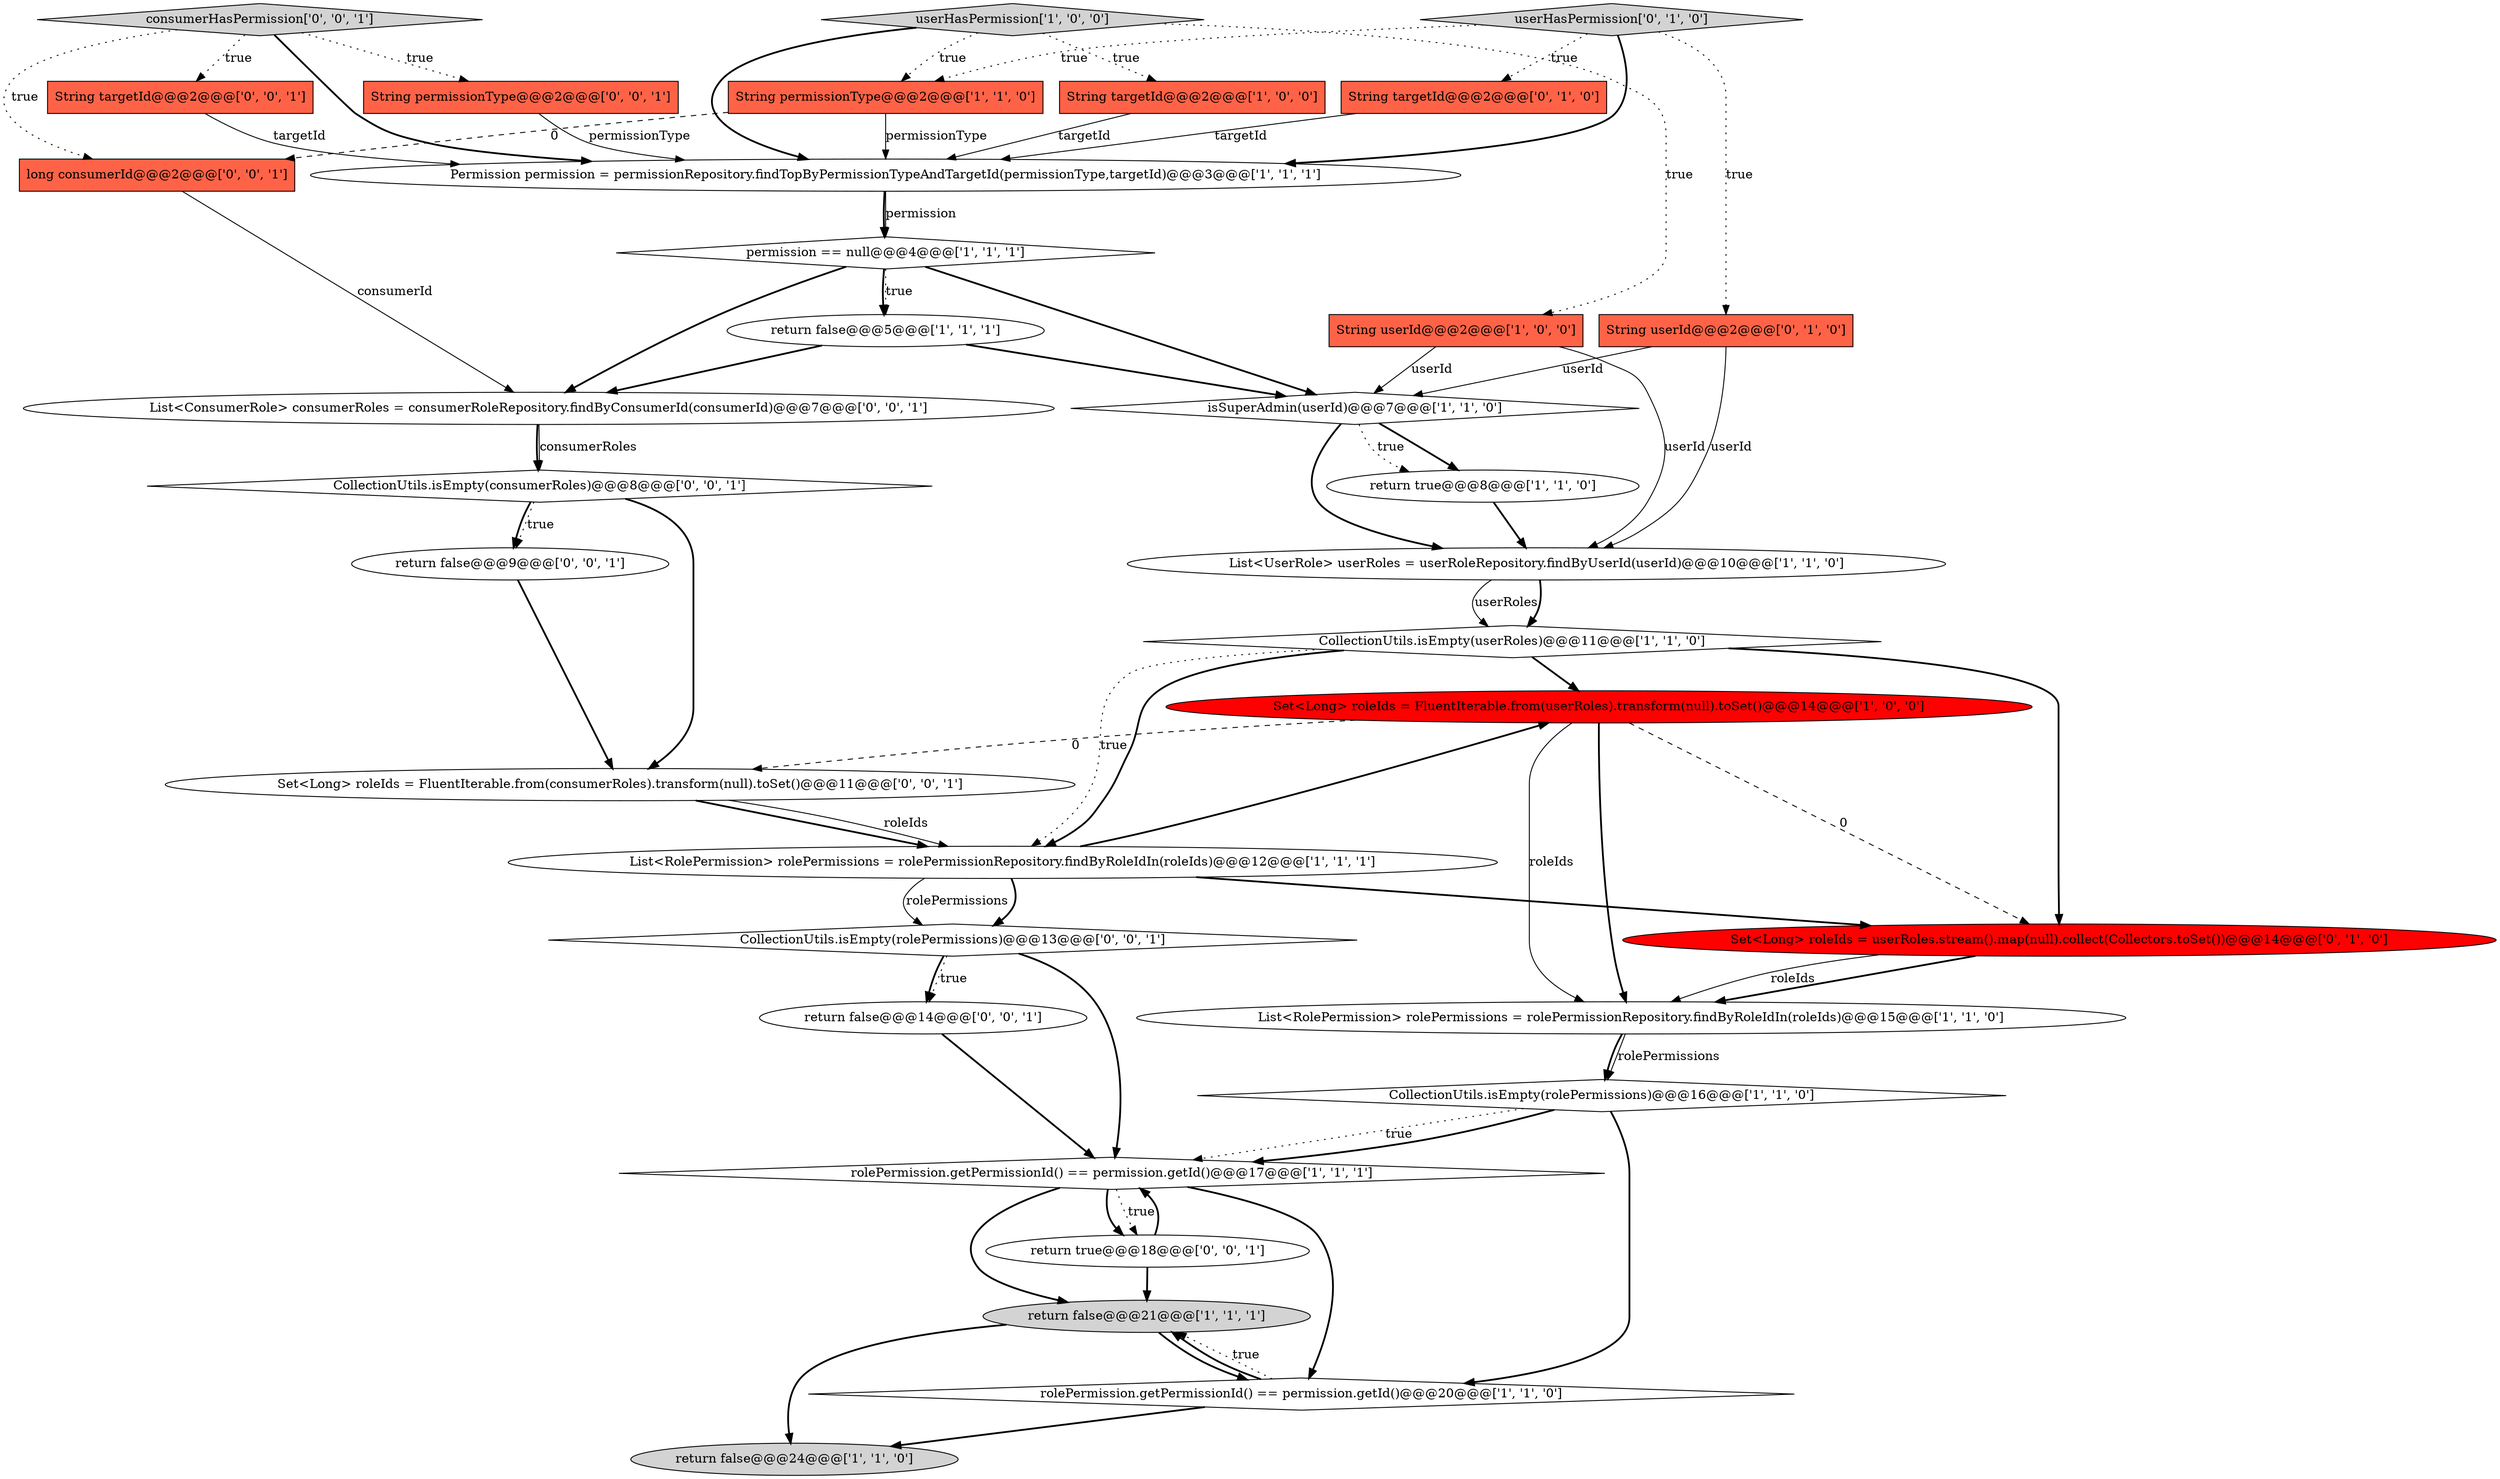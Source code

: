 digraph {
8 [style = filled, label = "rolePermission.getPermissionId() == permission.getId()@@@17@@@['1', '1', '1']", fillcolor = white, shape = diamond image = "AAA0AAABBB1BBB"];
11 [style = filled, label = "return false@@@24@@@['1', '1', '0']", fillcolor = lightgray, shape = ellipse image = "AAA0AAABBB1BBB"];
31 [style = filled, label = "CollectionUtils.isEmpty(consumerRoles)@@@8@@@['0', '0', '1']", fillcolor = white, shape = diamond image = "AAA0AAABBB3BBB"];
5 [style = filled, label = "CollectionUtils.isEmpty(userRoles)@@@11@@@['1', '1', '0']", fillcolor = white, shape = diamond image = "AAA0AAABBB1BBB"];
29 [style = filled, label = "String permissionType@@@2@@@['0', '0', '1']", fillcolor = tomato, shape = box image = "AAA0AAABBB3BBB"];
0 [style = filled, label = "String targetId@@@2@@@['1', '0', '0']", fillcolor = tomato, shape = box image = "AAA0AAABBB1BBB"];
2 [style = filled, label = "return false@@@21@@@['1', '1', '1']", fillcolor = lightgray, shape = ellipse image = "AAA0AAABBB1BBB"];
4 [style = filled, label = "return true@@@8@@@['1', '1', '0']", fillcolor = white, shape = ellipse image = "AAA0AAABBB1BBB"];
13 [style = filled, label = "List<UserRole> userRoles = userRoleRepository.findByUserId(userId)@@@10@@@['1', '1', '0']", fillcolor = white, shape = ellipse image = "AAA0AAABBB1BBB"];
10 [style = filled, label = "String userId@@@2@@@['1', '0', '0']", fillcolor = tomato, shape = box image = "AAA0AAABBB1BBB"];
12 [style = filled, label = "rolePermission.getPermissionId() == permission.getId()@@@20@@@['1', '1', '0']", fillcolor = white, shape = diamond image = "AAA0AAABBB1BBB"];
28 [style = filled, label = "return false@@@14@@@['0', '0', '1']", fillcolor = white, shape = ellipse image = "AAA0AAABBB3BBB"];
21 [style = filled, label = "String targetId@@@2@@@['0', '1', '0']", fillcolor = tomato, shape = box image = "AAA0AAABBB2BBB"];
32 [style = filled, label = "return true@@@18@@@['0', '0', '1']", fillcolor = white, shape = ellipse image = "AAA0AAABBB3BBB"];
26 [style = filled, label = "List<ConsumerRole> consumerRoles = consumerRoleRepository.findByConsumerId(consumerId)@@@7@@@['0', '0', '1']", fillcolor = white, shape = ellipse image = "AAA0AAABBB3BBB"];
27 [style = filled, label = "Set<Long> roleIds = FluentIterable.from(consumerRoles).transform(null).toSet()@@@11@@@['0', '0', '1']", fillcolor = white, shape = ellipse image = "AAA0AAABBB3BBB"];
6 [style = filled, label = "permission == null@@@4@@@['1', '1', '1']", fillcolor = white, shape = diamond image = "AAA0AAABBB1BBB"];
19 [style = filled, label = "userHasPermission['0', '1', '0']", fillcolor = lightgray, shape = diamond image = "AAA0AAABBB2BBB"];
20 [style = filled, label = "String userId@@@2@@@['0', '1', '0']", fillcolor = tomato, shape = box image = "AAA0AAABBB2BBB"];
24 [style = filled, label = "CollectionUtils.isEmpty(rolePermissions)@@@13@@@['0', '0', '1']", fillcolor = white, shape = diamond image = "AAA0AAABBB3BBB"];
9 [style = filled, label = "return false@@@5@@@['1', '1', '1']", fillcolor = white, shape = ellipse image = "AAA0AAABBB1BBB"];
16 [style = filled, label = "CollectionUtils.isEmpty(rolePermissions)@@@16@@@['1', '1', '0']", fillcolor = white, shape = diamond image = "AAA0AAABBB1BBB"];
18 [style = filled, label = "List<RolePermission> rolePermissions = rolePermissionRepository.findByRoleIdIn(roleIds)@@@12@@@['1', '1', '1']", fillcolor = white, shape = ellipse image = "AAA0AAABBB1BBB"];
14 [style = filled, label = "List<RolePermission> rolePermissions = rolePermissionRepository.findByRoleIdIn(roleIds)@@@15@@@['1', '1', '0']", fillcolor = white, shape = ellipse image = "AAA0AAABBB1BBB"];
15 [style = filled, label = "Set<Long> roleIds = FluentIterable.from(userRoles).transform(null).toSet()@@@14@@@['1', '0', '0']", fillcolor = red, shape = ellipse image = "AAA1AAABBB1BBB"];
30 [style = filled, label = "String targetId@@@2@@@['0', '0', '1']", fillcolor = tomato, shape = box image = "AAA0AAABBB3BBB"];
17 [style = filled, label = "String permissionType@@@2@@@['1', '1', '0']", fillcolor = tomato, shape = box image = "AAA0AAABBB1BBB"];
25 [style = filled, label = "return false@@@9@@@['0', '0', '1']", fillcolor = white, shape = ellipse image = "AAA0AAABBB3BBB"];
22 [style = filled, label = "Set<Long> roleIds = userRoles.stream().map(null).collect(Collectors.toSet())@@@14@@@['0', '1', '0']", fillcolor = red, shape = ellipse image = "AAA1AAABBB2BBB"];
1 [style = filled, label = "isSuperAdmin(userId)@@@7@@@['1', '1', '0']", fillcolor = white, shape = diamond image = "AAA0AAABBB1BBB"];
3 [style = filled, label = "userHasPermission['1', '0', '0']", fillcolor = lightgray, shape = diamond image = "AAA0AAABBB1BBB"];
7 [style = filled, label = "Permission permission = permissionRepository.findTopByPermissionTypeAndTargetId(permissionType,targetId)@@@3@@@['1', '1', '1']", fillcolor = white, shape = ellipse image = "AAA0AAABBB1BBB"];
23 [style = filled, label = "consumerHasPermission['0', '0', '1']", fillcolor = lightgray, shape = diamond image = "AAA0AAABBB3BBB"];
33 [style = filled, label = "long consumerId@@@2@@@['0', '0', '1']", fillcolor = tomato, shape = box image = "AAA0AAABBB3BBB"];
20->13 [style = solid, label="userId"];
14->16 [style = bold, label=""];
24->28 [style = bold, label=""];
27->18 [style = bold, label=""];
16->8 [style = dotted, label="true"];
1->4 [style = bold, label=""];
31->25 [style = dotted, label="true"];
18->24 [style = bold, label=""];
21->7 [style = solid, label="targetId"];
13->5 [style = solid, label="userRoles"];
6->26 [style = bold, label=""];
26->31 [style = solid, label="consumerRoles"];
31->25 [style = bold, label=""];
15->14 [style = bold, label=""];
16->8 [style = bold, label=""];
33->26 [style = solid, label="consumerId"];
8->32 [style = bold, label=""];
5->18 [style = dotted, label="true"];
19->17 [style = dotted, label="true"];
19->20 [style = dotted, label="true"];
4->13 [style = bold, label=""];
3->10 [style = dotted, label="true"];
18->15 [style = bold, label=""];
12->11 [style = bold, label=""];
30->7 [style = solid, label="targetId"];
12->2 [style = dotted, label="true"];
7->6 [style = solid, label="permission"];
20->1 [style = solid, label="userId"];
5->15 [style = bold, label=""];
23->30 [style = dotted, label="true"];
17->33 [style = dashed, label="0"];
5->18 [style = bold, label=""];
1->4 [style = dotted, label="true"];
19->21 [style = dotted, label="true"];
29->7 [style = solid, label="permissionType"];
8->32 [style = dotted, label="true"];
24->28 [style = dotted, label="true"];
18->24 [style = solid, label="rolePermissions"];
1->13 [style = bold, label=""];
32->2 [style = bold, label=""];
17->7 [style = solid, label="permissionType"];
2->12 [style = bold, label=""];
15->22 [style = dashed, label="0"];
0->7 [style = solid, label="targetId"];
9->26 [style = bold, label=""];
25->27 [style = bold, label=""];
6->1 [style = bold, label=""];
23->29 [style = dotted, label="true"];
12->2 [style = bold, label=""];
26->31 [style = bold, label=""];
32->8 [style = bold, label=""];
18->22 [style = bold, label=""];
31->27 [style = bold, label=""];
3->7 [style = bold, label=""];
8->2 [style = bold, label=""];
6->9 [style = dotted, label="true"];
10->13 [style = solid, label="userId"];
28->8 [style = bold, label=""];
7->6 [style = bold, label=""];
3->0 [style = dotted, label="true"];
13->5 [style = bold, label=""];
14->16 [style = solid, label="rolePermissions"];
3->17 [style = dotted, label="true"];
10->1 [style = solid, label="userId"];
23->7 [style = bold, label=""];
15->27 [style = dashed, label="0"];
24->8 [style = bold, label=""];
6->9 [style = bold, label=""];
9->1 [style = bold, label=""];
27->18 [style = solid, label="roleIds"];
22->14 [style = bold, label=""];
15->14 [style = solid, label="roleIds"];
5->22 [style = bold, label=""];
23->33 [style = dotted, label="true"];
16->12 [style = bold, label=""];
19->7 [style = bold, label=""];
2->11 [style = bold, label=""];
8->12 [style = bold, label=""];
22->14 [style = solid, label="roleIds"];
}
